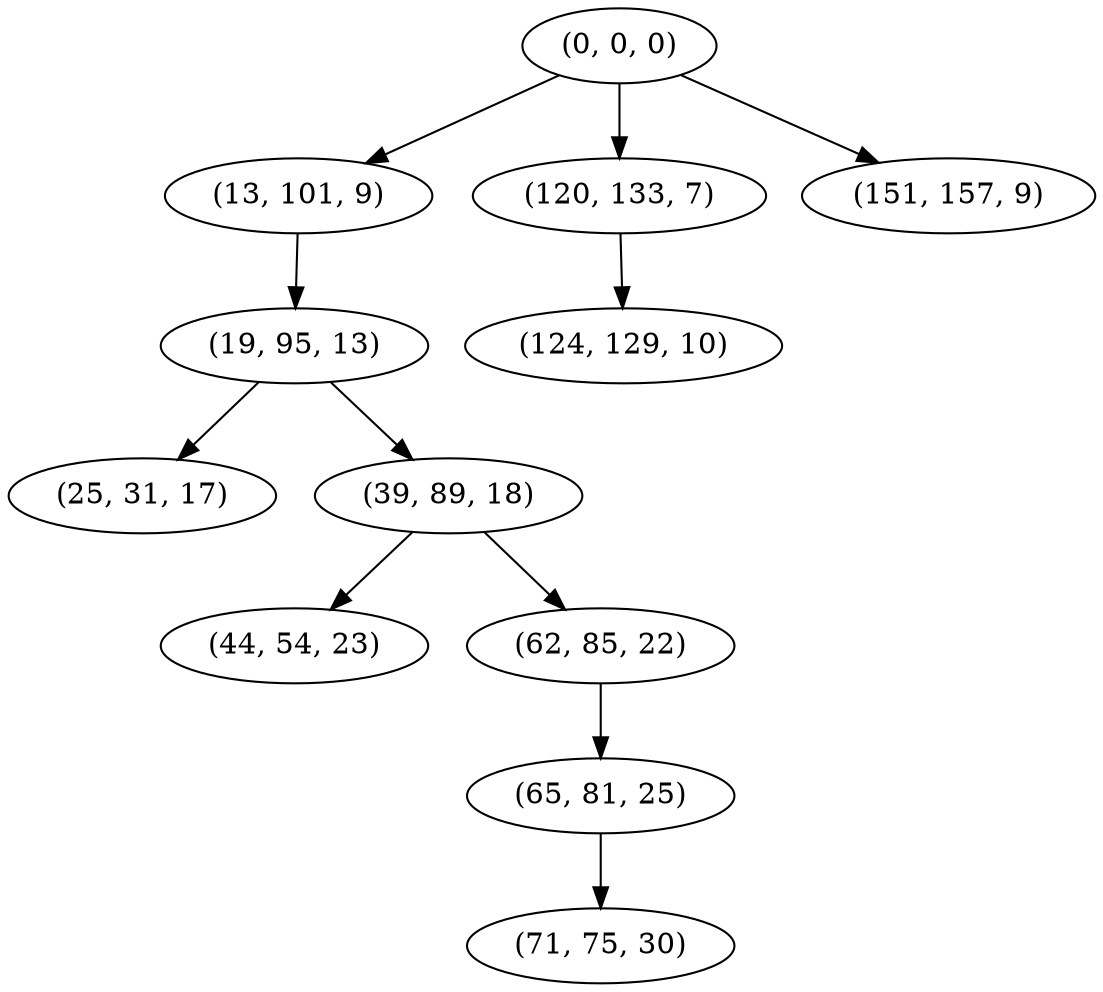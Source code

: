 digraph tree {
    "(0, 0, 0)";
    "(13, 101, 9)";
    "(19, 95, 13)";
    "(25, 31, 17)";
    "(39, 89, 18)";
    "(44, 54, 23)";
    "(62, 85, 22)";
    "(65, 81, 25)";
    "(71, 75, 30)";
    "(120, 133, 7)";
    "(124, 129, 10)";
    "(151, 157, 9)";
    "(0, 0, 0)" -> "(13, 101, 9)";
    "(0, 0, 0)" -> "(120, 133, 7)";
    "(0, 0, 0)" -> "(151, 157, 9)";
    "(13, 101, 9)" -> "(19, 95, 13)";
    "(19, 95, 13)" -> "(25, 31, 17)";
    "(19, 95, 13)" -> "(39, 89, 18)";
    "(39, 89, 18)" -> "(44, 54, 23)";
    "(39, 89, 18)" -> "(62, 85, 22)";
    "(62, 85, 22)" -> "(65, 81, 25)";
    "(65, 81, 25)" -> "(71, 75, 30)";
    "(120, 133, 7)" -> "(124, 129, 10)";
}
